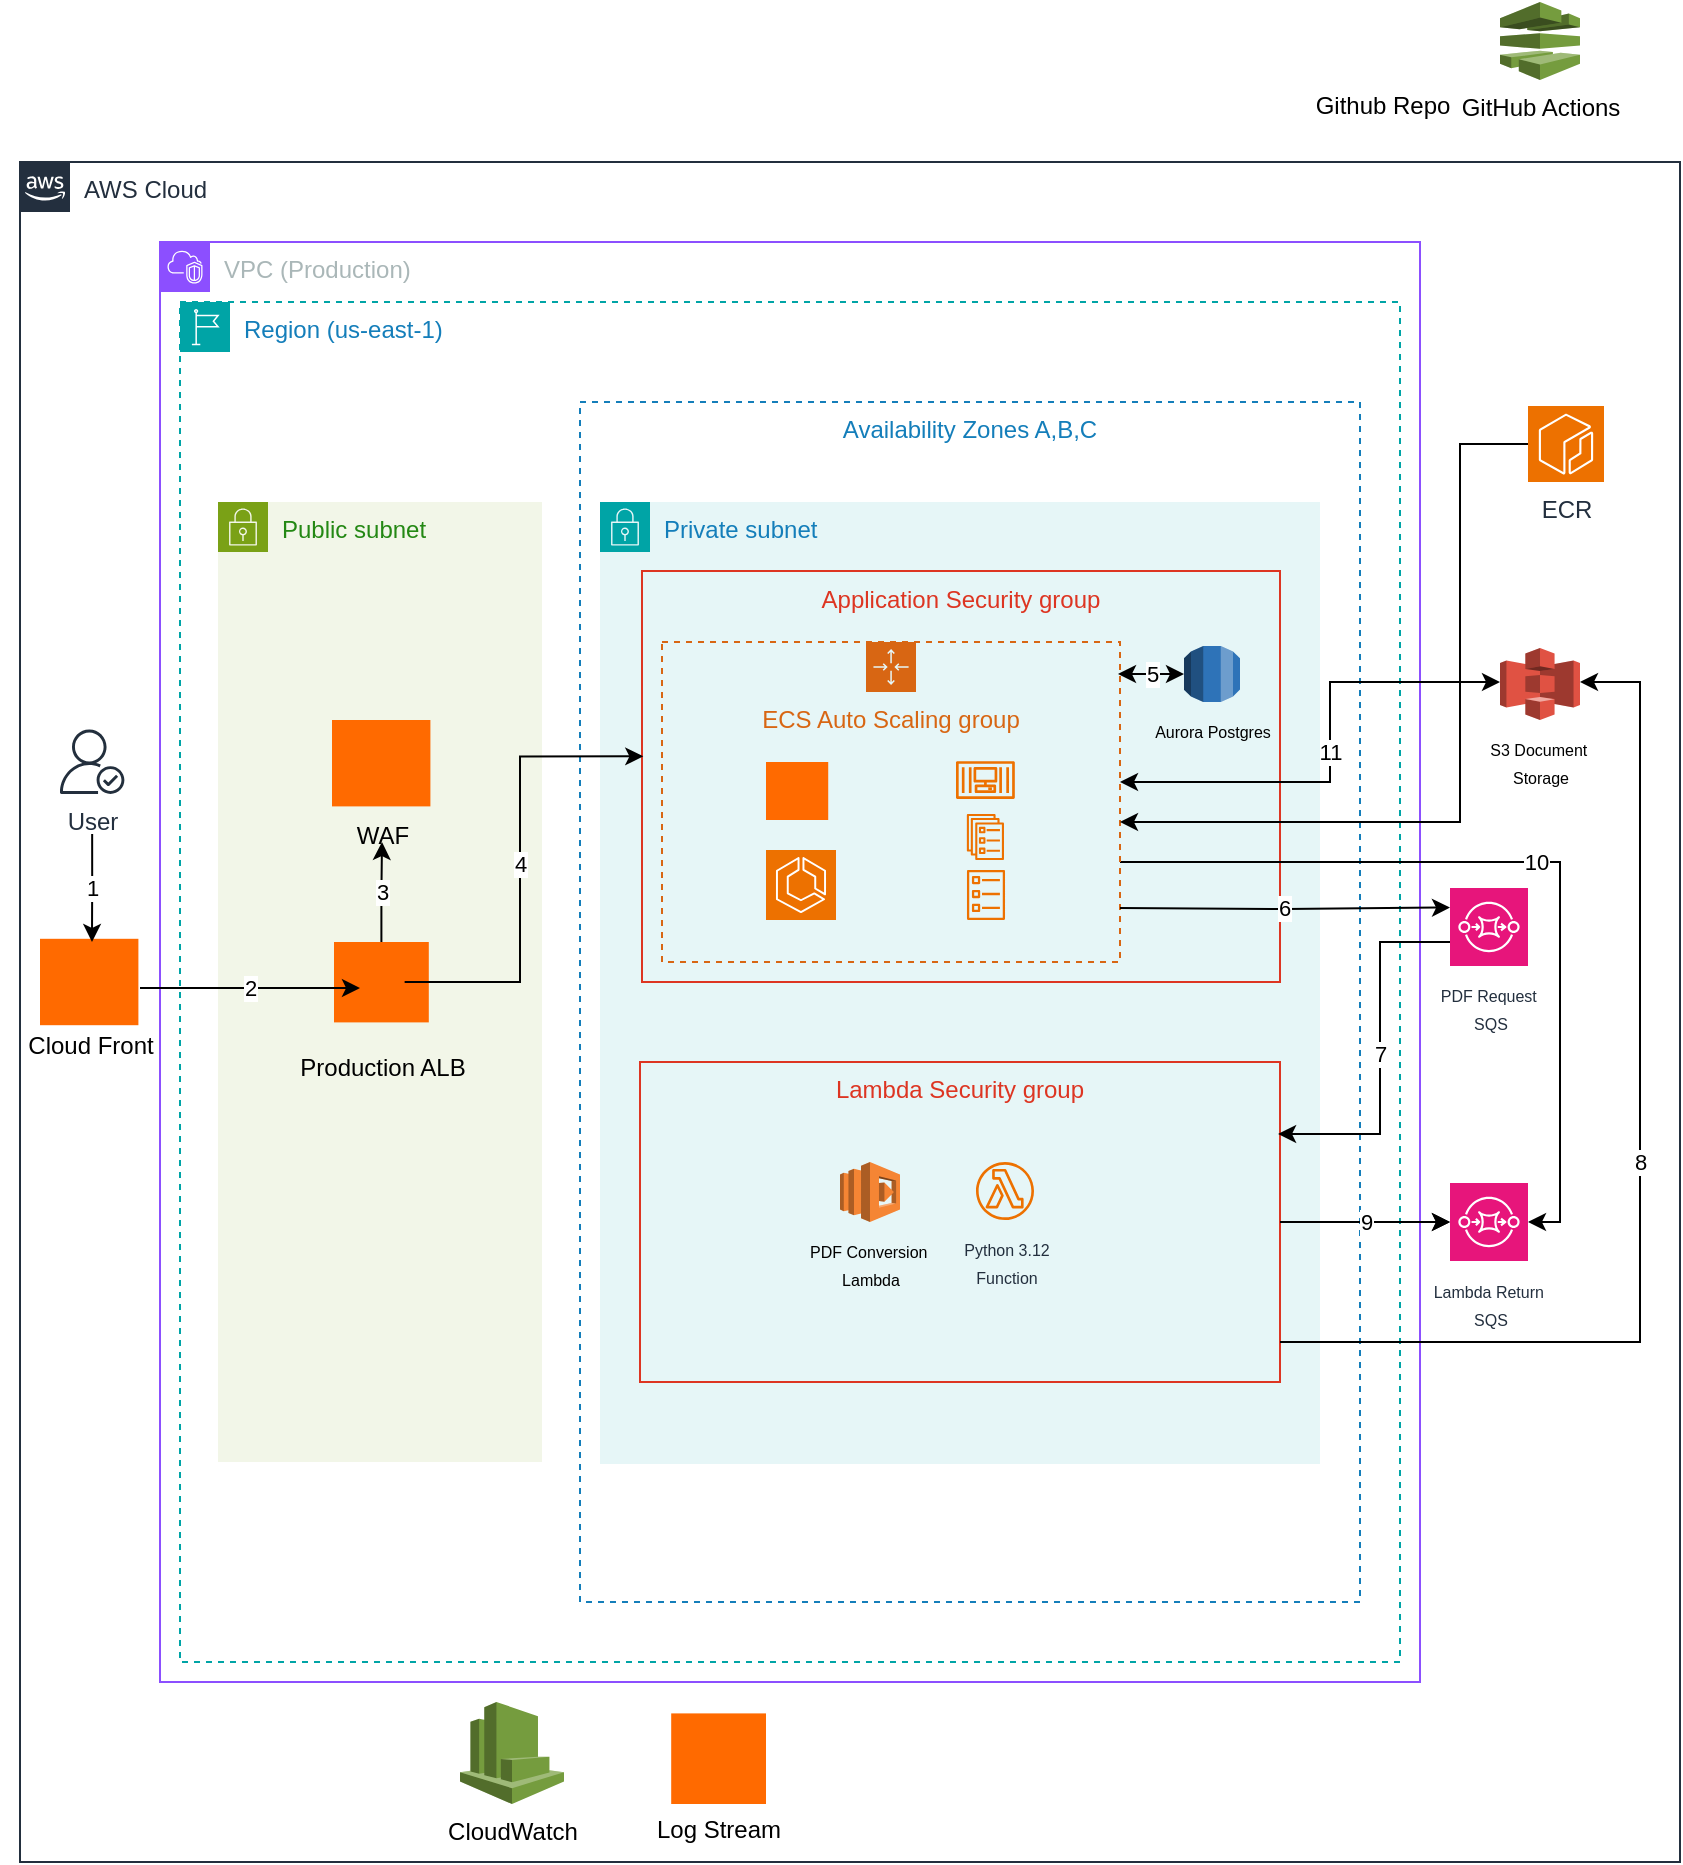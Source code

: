 <mxfile version="26.1.0">
  <diagram name="Page-1" id="8Ge6GmgyyvxhAvOCxHkT">
    <mxGraphModel dx="994" dy="601" grid="1" gridSize="10" guides="1" tooltips="1" connect="1" arrows="1" fold="1" page="1" pageScale="1" pageWidth="850" pageHeight="1100" math="0" shadow="0">
      <root>
        <mxCell id="0" />
        <mxCell id="1" parent="0" />
        <mxCell id="CgupaPKPlq7J9n2cMQ15-1" value="VPC (Production)" style="points=[[0,0],[0.25,0],[0.5,0],[0.75,0],[1,0],[1,0.25],[1,0.5],[1,0.75],[1,1],[0.75,1],[0.5,1],[0.25,1],[0,1],[0,0.75],[0,0.5],[0,0.25]];outlineConnect=0;gradientColor=none;html=1;whiteSpace=wrap;fontSize=12;fontStyle=0;container=1;pointerEvents=0;collapsible=0;recursiveResize=0;shape=mxgraph.aws4.group;grIcon=mxgraph.aws4.group_vpc2;strokeColor=#8C4FFF;fillColor=none;verticalAlign=top;align=left;spacingLeft=30;fontColor=#AAB7B8;dashed=0;" parent="1" vertex="1">
          <mxGeometry x="80" y="280" width="630" height="720" as="geometry" />
        </mxCell>
        <mxCell id="CgupaPKPlq7J9n2cMQ15-5" value="Region (us-east-1)" style="points=[[0,0],[0.25,0],[0.5,0],[0.75,0],[1,0],[1,0.25],[1,0.5],[1,0.75],[1,1],[0.75,1],[0.5,1],[0.25,1],[0,1],[0,0.75],[0,0.5],[0,0.25]];outlineConnect=0;gradientColor=none;html=1;whiteSpace=wrap;fontSize=12;fontStyle=0;container=1;pointerEvents=0;collapsible=0;recursiveResize=0;shape=mxgraph.aws4.group;grIcon=mxgraph.aws4.group_region;strokeColor=#00A4A6;fillColor=none;verticalAlign=top;align=left;spacingLeft=30;fontColor=#147EBA;dashed=1;" parent="CgupaPKPlq7J9n2cMQ15-1" vertex="1">
          <mxGeometry x="10" y="30" width="610" height="680" as="geometry" />
        </mxCell>
        <mxCell id="JH1Hoz44rYu4LudKy2ZQ-25" value="Github Repo" style="shape=image;html=1;verticalAlign=top;verticalLabelPosition=bottom;labelBackgroundColor=#ffffff;imageAspect=0;aspect=fixed;image=https://cdn4.iconfinder.com/data/icons/ionicons/512/icon-social-github-128.png" vertex="1" parent="1">
          <mxGeometry x="671.6" y="160" width="38.4" height="38.4" as="geometry" />
        </mxCell>
        <mxCell id="JH1Hoz44rYu4LudKy2ZQ-26" value="GitHub Actions&lt;div&gt;&lt;br&gt;&lt;/div&gt;" style="outlineConnect=0;dashed=0;verticalLabelPosition=bottom;verticalAlign=top;align=center;html=1;shape=mxgraph.aws3.codepipeline;fillColor=#759C3E;gradientColor=none;" vertex="1" parent="1">
          <mxGeometry x="750" y="160" width="40" height="39" as="geometry" />
        </mxCell>
        <mxCell id="JH1Hoz44rYu4LudKy2ZQ-27" value="AWS Cloud" style="points=[[0,0],[0.25,0],[0.5,0],[0.75,0],[1,0],[1,0.25],[1,0.5],[1,0.75],[1,1],[0.75,1],[0.5,1],[0.25,1],[0,1],[0,0.75],[0,0.5],[0,0.25]];outlineConnect=0;gradientColor=none;html=1;whiteSpace=wrap;fontSize=12;fontStyle=0;container=1;pointerEvents=0;collapsible=0;recursiveResize=0;shape=mxgraph.aws4.group;grIcon=mxgraph.aws4.group_aws_cloud_alt;strokeColor=#232F3E;fillColor=none;verticalAlign=top;align=left;spacingLeft=30;fontColor=#232F3E;dashed=0;" vertex="1" parent="1">
          <mxGeometry x="10" y="240" width="830" height="850" as="geometry" />
        </mxCell>
        <mxCell id="JH1Hoz44rYu4LudKy2ZQ-45" value="Availability Zones A,B,C" style="fillColor=none;strokeColor=#147EBA;dashed=1;verticalAlign=top;fontStyle=0;fontColor=#147EBA;whiteSpace=wrap;html=1;" vertex="1" parent="JH1Hoz44rYu4LudKy2ZQ-27">
          <mxGeometry x="280" y="120" width="390" height="600" as="geometry" />
        </mxCell>
        <mxCell id="CgupaPKPlq7J9n2cMQ15-30" value="Private subnet" style="points=[[0,0],[0.25,0],[0.5,0],[0.75,0],[1,0],[1,0.25],[1,0.5],[1,0.75],[1,1],[0.75,1],[0.5,1],[0.25,1],[0,1],[0,0.75],[0,0.5],[0,0.25]];outlineConnect=0;gradientColor=none;html=1;whiteSpace=wrap;fontSize=12;fontStyle=0;container=1;pointerEvents=0;collapsible=0;recursiveResize=0;shape=mxgraph.aws4.group;grIcon=mxgraph.aws4.group_security_group;grStroke=0;strokeColor=#00A4A6;fillColor=#E6F6F7;verticalAlign=top;align=left;spacingLeft=30;fontColor=#147EBA;dashed=0;" parent="JH1Hoz44rYu4LudKy2ZQ-27" vertex="1">
          <mxGeometry x="290" y="170" width="360" height="481" as="geometry" />
        </mxCell>
        <mxCell id="CgupaPKPlq7J9n2cMQ15-31" value="Lambda Security group" style="fillColor=none;strokeColor=#DD3522;verticalAlign=top;fontStyle=0;fontColor=#DD3522;whiteSpace=wrap;html=1;" parent="CgupaPKPlq7J9n2cMQ15-30" vertex="1">
          <mxGeometry x="20" y="280" width="320" height="160" as="geometry" />
        </mxCell>
        <mxCell id="CgupaPKPlq7J9n2cMQ15-15" value="&lt;font style=&quot;font-size: 8px;&quot;&gt;PDF Conversion&amp;nbsp;&lt;/font&gt;&lt;div&gt;&lt;font style=&quot;font-size: 8px;&quot;&gt;Lambda&lt;/font&gt;&lt;/div&gt;" style="outlineConnect=0;dashed=0;verticalLabelPosition=bottom;verticalAlign=top;align=center;html=1;shape=mxgraph.aws3.lambda;fillColor=#F58534;gradientColor=none;" parent="CgupaPKPlq7J9n2cMQ15-30" vertex="1">
          <mxGeometry x="120" y="330" width="30" height="30" as="geometry" />
        </mxCell>
        <mxCell id="CgupaPKPlq7J9n2cMQ15-17" value="&lt;font style=&quot;font-size: 8px;&quot;&gt;Python 3.12&lt;/font&gt;&lt;div&gt;&lt;font style=&quot;font-size: 8px;&quot;&gt;Function&lt;/font&gt;&lt;/div&gt;" style="sketch=0;outlineConnect=0;fontColor=#232F3E;gradientColor=none;fillColor=#ED7100;strokeColor=none;dashed=0;verticalLabelPosition=bottom;verticalAlign=top;align=center;html=1;fontSize=12;fontStyle=0;aspect=fixed;pointerEvents=1;shape=mxgraph.aws4.lambda_function;" parent="CgupaPKPlq7J9n2cMQ15-30" vertex="1">
          <mxGeometry x="188" y="330" width="29" height="29" as="geometry" />
        </mxCell>
        <mxCell id="CgupaPKPlq7J9n2cMQ15-9" value="Application Security group" style="fillColor=none;strokeColor=#DD3522;verticalAlign=top;fontStyle=0;fontColor=#DD3522;whiteSpace=wrap;html=1;" parent="JH1Hoz44rYu4LudKy2ZQ-27" vertex="1">
          <mxGeometry x="311" y="204.5" width="319" height="205.5" as="geometry" />
        </mxCell>
        <mxCell id="CgupaPKPlq7J9n2cMQ15-13" value="&lt;font style=&quot;font-size: 8px;&quot;&gt;PDF Request&amp;nbsp;&lt;/font&gt;&lt;div&gt;&lt;font style=&quot;font-size: 8px;&quot;&gt;SQS&lt;/font&gt;&lt;/div&gt;" style="sketch=0;points=[[0,0,0],[0.25,0,0],[0.5,0,0],[0.75,0,0],[1,0,0],[0,1,0],[0.25,1,0],[0.5,1,0],[0.75,1,0],[1,1,0],[0,0.25,0],[0,0.5,0],[0,0.75,0],[1,0.25,0],[1,0.5,0],[1,0.75,0]];outlineConnect=0;fontColor=#232F3E;fillColor=#E7157B;strokeColor=#ffffff;dashed=0;verticalLabelPosition=bottom;verticalAlign=top;align=center;html=1;fontSize=12;fontStyle=0;aspect=fixed;shape=mxgraph.aws4.resourceIcon;resIcon=mxgraph.aws4.sqs;" parent="JH1Hoz44rYu4LudKy2ZQ-27" vertex="1">
          <mxGeometry x="715" y="363" width="39" height="39" as="geometry" />
        </mxCell>
        <mxCell id="JH1Hoz44rYu4LudKy2ZQ-55" value="10" style="edgeStyle=orthogonalEdgeStyle;rounded=0;orthogonalLoop=1;jettySize=auto;html=1;exitX=1;exitY=0.5;exitDx=0;exitDy=0;exitPerimeter=0;startArrow=classic;startFill=1;endArrow=none;" edge="1" parent="JH1Hoz44rYu4LudKy2ZQ-27" source="CgupaPKPlq7J9n2cMQ15-14" target="JH1Hoz44rYu4LudKy2ZQ-37">
          <mxGeometry relative="1" as="geometry">
            <mxPoint x="792" y="530" as="sourcePoint" />
            <mxPoint x="549.0" y="320" as="targetPoint" />
            <Array as="points">
              <mxPoint x="770" y="530" />
              <mxPoint x="770" y="350" />
            </Array>
          </mxGeometry>
        </mxCell>
        <mxCell id="CgupaPKPlq7J9n2cMQ15-14" value="&lt;font style=&quot;font-size: 8px;&quot;&gt;Lambda Return&amp;nbsp;&lt;/font&gt;&lt;div&gt;&lt;font style=&quot;font-size: 8px;&quot;&gt;SQS&lt;/font&gt;&lt;/div&gt;" style="sketch=0;points=[[0,0,0],[0.25,0,0],[0.5,0,0],[0.75,0,0],[1,0,0],[0,1,0],[0.25,1,0],[0.5,1,0],[0.75,1,0],[1,1,0],[0,0.25,0],[0,0.5,0],[0,0.75,0],[1,0.25,0],[1,0.5,0],[1,0.75,0]];outlineConnect=0;fontColor=#232F3E;fillColor=#E7157B;strokeColor=#ffffff;dashed=0;verticalLabelPosition=bottom;verticalAlign=top;align=center;html=1;fontSize=12;fontStyle=0;aspect=fixed;shape=mxgraph.aws4.resourceIcon;resIcon=mxgraph.aws4.sqs;" parent="JH1Hoz44rYu4LudKy2ZQ-27" vertex="1">
          <mxGeometry x="715" y="510.5" width="39" height="39" as="geometry" />
        </mxCell>
        <mxCell id="JH1Hoz44rYu4LudKy2ZQ-59" value="11" style="edgeStyle=orthogonalEdgeStyle;rounded=0;orthogonalLoop=1;jettySize=auto;html=1;startArrow=classic;startFill=1;" edge="1" parent="JH1Hoz44rYu4LudKy2ZQ-27" source="CgupaPKPlq7J9n2cMQ15-12" target="JH1Hoz44rYu4LudKy2ZQ-37">
          <mxGeometry relative="1" as="geometry">
            <Array as="points">
              <mxPoint x="655" y="260" />
              <mxPoint x="655" y="310" />
            </Array>
            <mxPoint as="offset" />
          </mxGeometry>
        </mxCell>
        <mxCell id="CgupaPKPlq7J9n2cMQ15-12" value="&lt;font style=&quot;font-size: 8px;&quot;&gt;S3 Document&amp;nbsp;&lt;/font&gt;&lt;div&gt;&lt;font style=&quot;font-size: 8px;&quot;&gt;Storage&lt;/font&gt;&lt;/div&gt;" style="outlineConnect=0;dashed=0;verticalLabelPosition=bottom;verticalAlign=top;align=center;html=1;shape=mxgraph.aws3.s3;fillColor=#E05243;gradientColor=none;" parent="JH1Hoz44rYu4LudKy2ZQ-27" vertex="1">
          <mxGeometry x="740" y="243" width="40" height="36" as="geometry" />
        </mxCell>
        <mxCell id="CgupaPKPlq7J9n2cMQ15-32" value="&lt;font style=&quot;font-size: 8px;&quot;&gt;Aurora Postgres&lt;/font&gt;" style="outlineConnect=0;dashed=0;verticalLabelPosition=bottom;verticalAlign=top;align=center;html=1;shape=mxgraph.aws3.rds;fillColor=#2E73B8;gradientColor=none;" parent="JH1Hoz44rYu4LudKy2ZQ-27" vertex="1">
          <mxGeometry x="582" y="242" width="28" height="28" as="geometry" />
        </mxCell>
        <mxCell id="CgupaPKPlq7J9n2cMQ15-7" value="Public subnet" style="points=[[0,0],[0.25,0],[0.5,0],[0.75,0],[1,0],[1,0.25],[1,0.5],[1,0.75],[1,1],[0.75,1],[0.5,1],[0.25,1],[0,1],[0,0.75],[0,0.5],[0,0.25]];outlineConnect=0;gradientColor=none;html=1;whiteSpace=wrap;fontSize=12;fontStyle=0;container=1;pointerEvents=0;collapsible=0;recursiveResize=0;shape=mxgraph.aws4.group;grIcon=mxgraph.aws4.group_security_group;grStroke=0;strokeColor=#7AA116;fillColor=#F2F6E8;verticalAlign=top;align=left;spacingLeft=30;fontColor=#248814;dashed=0;" parent="JH1Hoz44rYu4LudKy2ZQ-27" vertex="1">
          <mxGeometry x="99" y="170" width="162" height="480" as="geometry" />
        </mxCell>
        <mxCell id="JH1Hoz44rYu4LudKy2ZQ-64" value="3" style="edgeStyle=orthogonalEdgeStyle;rounded=0;orthogonalLoop=1;jettySize=auto;html=1;" edge="1" parent="CgupaPKPlq7J9n2cMQ15-7" source="JH1Hoz44rYu4LudKy2ZQ-39">
          <mxGeometry relative="1" as="geometry">
            <mxPoint x="82" y="170" as="targetPoint" />
          </mxGeometry>
        </mxCell>
        <mxCell id="JH1Hoz44rYu4LudKy2ZQ-39" value="&lt;div&gt;&lt;br&gt;&lt;/div&gt;&lt;div&gt;&lt;br&gt;&lt;/div&gt;&lt;div&gt;&lt;br&gt;&lt;/div&gt;&lt;div&gt;&lt;br&gt;&lt;/div&gt;&lt;div&gt;&lt;br&gt;&lt;/div&gt;&lt;div&gt;&lt;br&gt;&lt;/div&gt;&lt;div&gt;Production ALB&lt;/div&gt;" style="points=[];aspect=fixed;html=1;align=center;shadow=0;dashed=0;fillColor=#FF6A00;strokeColor=none;shape=mxgraph.alibaba_cloud.alb_application_load_balancer_01;" vertex="1" parent="CgupaPKPlq7J9n2cMQ15-7">
          <mxGeometry x="58" y="220" width="47.4" height="40.2" as="geometry" />
        </mxCell>
        <mxCell id="JH1Hoz44rYu4LudKy2ZQ-61" value="&lt;div&gt;&lt;br&gt;&lt;/div&gt;&lt;div&gt;&lt;br&gt;&lt;/div&gt;&lt;div&gt;&lt;br&gt;&lt;/div&gt;&lt;div&gt;&lt;br&gt;&lt;/div&gt;&lt;div&gt;&lt;br&gt;&lt;/div&gt;&lt;div&gt;WAF&lt;/div&gt;" style="points=[];aspect=fixed;html=1;align=center;shadow=0;dashed=0;fillColor=#FF6A00;strokeColor=none;shape=mxgraph.alibaba_cloud.waf_web_application_firewall;" vertex="1" parent="CgupaPKPlq7J9n2cMQ15-7">
          <mxGeometry x="57" y="109" width="49.2" height="43.2" as="geometry" />
        </mxCell>
        <mxCell id="JH1Hoz44rYu4LudKy2ZQ-31" value="" style="sketch=0;points=[[0,0,0],[0.25,0,0],[0.5,0,0],[0.75,0,0],[1,0,0],[0,1,0],[0.25,1,0],[0.5,1,0],[0.75,1,0],[1,1,0],[0,0.25,0],[0,0.5,0],[0,0.75,0],[1,0.25,0],[1,0.5,0],[1,0.75,0]];outlineConnect=0;fontColor=#232F3E;fillColor=#ED7100;strokeColor=#ffffff;dashed=0;verticalLabelPosition=bottom;verticalAlign=top;align=center;html=1;fontSize=12;fontStyle=0;aspect=fixed;shape=mxgraph.aws4.resourceIcon;resIcon=mxgraph.aws4.ecs;" vertex="1" parent="JH1Hoz44rYu4LudKy2ZQ-27">
          <mxGeometry x="373" y="344" width="35" height="35" as="geometry" />
        </mxCell>
        <mxCell id="JH1Hoz44rYu4LudKy2ZQ-33" value="&lt;blockquote style=&quot;margin: 0px 0px 0px 40px; border: medium; padding: 0px;&quot;&gt;&lt;blockquote style=&quot;margin: 0px 0px 0px 40px; border: medium; padding: 0px;&quot;&gt;&lt;blockquote style=&quot;margin: 0px 0px 0px 40px; border: medium; padding: 0px;&quot;&gt;&lt;font style=&quot;font-size: 8px;&quot;&gt;&amp;nbsp; &amp;nbsp;&lt;/font&gt;&lt;/blockquote&gt;&lt;/blockquote&gt;&lt;/blockquote&gt;" style="points=[];aspect=fixed;html=1;align=right;shadow=0;dashed=0;fillColor=#FF6A00;strokeColor=none;shape=mxgraph.alibaba_cloud.ecs_elastic_compute_service;" vertex="1" parent="JH1Hoz44rYu4LudKy2ZQ-27">
          <mxGeometry x="373" y="300" width="31.11" height="29" as="geometry" />
        </mxCell>
        <mxCell id="JH1Hoz44rYu4LudKy2ZQ-34" value="" style="sketch=0;outlineConnect=0;fontColor=#232F3E;gradientColor=none;fillColor=#ED7100;strokeColor=none;dashed=0;verticalLabelPosition=bottom;verticalAlign=top;align=right;html=1;fontSize=12;fontStyle=0;aspect=fixed;pointerEvents=1;shape=mxgraph.aws4.container_3;" vertex="1" parent="JH1Hoz44rYu4LudKy2ZQ-27">
          <mxGeometry x="468" y="299.51" width="29.41" height="18.99" as="geometry" />
        </mxCell>
        <mxCell id="JH1Hoz44rYu4LudKy2ZQ-35" value="" style="sketch=0;outlineConnect=0;fontColor=#232F3E;gradientColor=none;fillColor=#ED7100;strokeColor=none;dashed=0;verticalLabelPosition=bottom;verticalAlign=top;align=center;html=1;fontSize=12;fontStyle=0;aspect=fixed;pointerEvents=1;shape=mxgraph.aws4.ecs_service;" vertex="1" parent="JH1Hoz44rYu4LudKy2ZQ-27">
          <mxGeometry x="473.36" y="326" width="18.69" height="23" as="geometry" />
        </mxCell>
        <mxCell id="JH1Hoz44rYu4LudKy2ZQ-36" value="" style="sketch=0;outlineConnect=0;fontColor=#232F3E;gradientColor=none;fillColor=#ED7100;strokeColor=none;dashed=0;verticalLabelPosition=bottom;verticalAlign=top;align=center;html=1;fontSize=12;fontStyle=0;aspect=fixed;pointerEvents=1;shape=mxgraph.aws4.ecs_task;" vertex="1" parent="JH1Hoz44rYu4LudKy2ZQ-27">
          <mxGeometry x="473.36" y="354" width="19.28" height="25" as="geometry" />
        </mxCell>
        <mxCell id="JH1Hoz44rYu4LudKy2ZQ-37" value="ECS Auto Scaling group" style="points=[[0,0],[0.25,0],[0.5,0],[0.75,0],[1,0],[1,0.25],[1,0.5],[1,0.75],[1,1],[0.75,1],[0.5,1],[0.25,1],[0,1],[0,0.75],[0,0.5],[0,0.25]];outlineConnect=0;gradientColor=none;html=1;whiteSpace=wrap;fontSize=12;fontStyle=0;container=1;pointerEvents=0;collapsible=0;recursiveResize=0;shape=mxgraph.aws4.groupCenter;grIcon=mxgraph.aws4.group_auto_scaling_group;grStroke=1;strokeColor=#D86613;fillColor=none;verticalAlign=top;align=center;fontColor=#D86613;dashed=1;spacingTop=25;" vertex="1" parent="JH1Hoz44rYu4LudKy2ZQ-27">
          <mxGeometry x="321" y="240" width="229" height="160" as="geometry" />
        </mxCell>
        <mxCell id="JH1Hoz44rYu4LudKy2ZQ-2" value="" style="points=[];aspect=fixed;html=1;align=center;shadow=0;dashed=0;fillColor=#FF6A00;strokeColor=none;shape=mxgraph.alibaba_cloud.waf_web_application_firewall;" vertex="1" parent="JH1Hoz44rYu4LudKy2ZQ-27">
          <mxGeometry x="10" y="388.4" width="49.2" height="43.2" as="geometry" />
        </mxCell>
        <mxCell id="JH1Hoz44rYu4LudKy2ZQ-48" value="4" style="edgeStyle=orthogonalEdgeStyle;rounded=0;orthogonalLoop=1;jettySize=auto;html=1;entryX=0.002;entryY=0.451;entryDx=0;entryDy=0;entryPerimeter=0;startArrow=none;startFill=0;exitX=0.745;exitY=0.498;exitDx=0;exitDy=0;exitPerimeter=0;" edge="1" parent="JH1Hoz44rYu4LudKy2ZQ-27" source="JH1Hoz44rYu4LudKy2ZQ-39" target="CgupaPKPlq7J9n2cMQ15-9">
          <mxGeometry x="0.002" relative="1" as="geometry">
            <Array as="points">
              <mxPoint x="250" y="410" />
              <mxPoint x="250" y="297" />
            </Array>
            <mxPoint as="offset" />
          </mxGeometry>
        </mxCell>
        <mxCell id="JH1Hoz44rYu4LudKy2ZQ-52" value="6" style="edgeStyle=orthogonalEdgeStyle;rounded=0;orthogonalLoop=1;jettySize=auto;html=1;entryX=0;entryY=0.25;entryDx=0;entryDy=0;entryPerimeter=0;" edge="1" parent="JH1Hoz44rYu4LudKy2ZQ-27" target="CgupaPKPlq7J9n2cMQ15-13">
          <mxGeometry x="-0.004" relative="1" as="geometry">
            <mxPoint x="550" y="373" as="sourcePoint" />
            <mxPoint x="747" y="373" as="targetPoint" />
            <mxPoint as="offset" />
          </mxGeometry>
        </mxCell>
        <mxCell id="JH1Hoz44rYu4LudKy2ZQ-53" style="edgeStyle=orthogonalEdgeStyle;rounded=0;orthogonalLoop=1;jettySize=auto;html=1;entryX=0;entryY=0.5;entryDx=0;entryDy=0;entryPerimeter=0;" edge="1" parent="JH1Hoz44rYu4LudKy2ZQ-27" source="CgupaPKPlq7J9n2cMQ15-31" target="CgupaPKPlq7J9n2cMQ15-14">
          <mxGeometry relative="1" as="geometry" />
        </mxCell>
        <mxCell id="JH1Hoz44rYu4LudKy2ZQ-54" value="7" style="edgeStyle=orthogonalEdgeStyle;rounded=0;orthogonalLoop=1;jettySize=auto;html=1;entryX=0.997;entryY=0.225;entryDx=0;entryDy=0;entryPerimeter=0;" edge="1" parent="JH1Hoz44rYu4LudKy2ZQ-27" source="CgupaPKPlq7J9n2cMQ15-13" target="CgupaPKPlq7J9n2cMQ15-31">
          <mxGeometry relative="1" as="geometry">
            <Array as="points">
              <mxPoint x="680" y="390" />
              <mxPoint x="680" y="486" />
            </Array>
          </mxGeometry>
        </mxCell>
        <mxCell id="JH1Hoz44rYu4LudKy2ZQ-56" value="9" style="edgeStyle=orthogonalEdgeStyle;rounded=0;orthogonalLoop=1;jettySize=auto;html=1;" edge="1" parent="JH1Hoz44rYu4LudKy2ZQ-27" source="CgupaPKPlq7J9n2cMQ15-31" target="CgupaPKPlq7J9n2cMQ15-14">
          <mxGeometry relative="1" as="geometry" />
        </mxCell>
        <mxCell id="JH1Hoz44rYu4LudKy2ZQ-57" value="8" style="edgeStyle=orthogonalEdgeStyle;rounded=0;orthogonalLoop=1;jettySize=auto;html=1;" edge="1" parent="JH1Hoz44rYu4LudKy2ZQ-27" source="CgupaPKPlq7J9n2cMQ15-31">
          <mxGeometry relative="1" as="geometry">
            <mxPoint x="780" y="260" as="targetPoint" />
            <Array as="points">
              <mxPoint x="810" y="590" />
              <mxPoint x="810" y="260" />
            </Array>
          </mxGeometry>
        </mxCell>
        <mxCell id="JH1Hoz44rYu4LudKy2ZQ-60" value="CloudWatch" style="outlineConnect=0;dashed=0;verticalLabelPosition=bottom;verticalAlign=top;align=center;html=1;shape=mxgraph.aws3.cloudwatch;fillColor=#759C3E;gradientColor=none;" vertex="1" parent="JH1Hoz44rYu4LudKy2ZQ-27">
          <mxGeometry x="220" y="770" width="52" height="51" as="geometry" />
        </mxCell>
        <mxCell id="JH1Hoz44rYu4LudKy2ZQ-62" value="ECR" style="sketch=0;points=[[0,0,0],[0.25,0,0],[0.5,0,0],[0.75,0,0],[1,0,0],[0,1,0],[0.25,1,0],[0.5,1,0],[0.75,1,0],[1,1,0],[0,0.25,0],[0,0.5,0],[0,0.75,0],[1,0.25,0],[1,0.5,0],[1,0.75,0]];outlineConnect=0;fontColor=#232F3E;fillColor=#ED7100;strokeColor=#ffffff;dashed=0;verticalLabelPosition=bottom;verticalAlign=top;align=center;html=1;fontSize=12;fontStyle=0;aspect=fixed;shape=mxgraph.aws4.resourceIcon;resIcon=mxgraph.aws4.ecr;" vertex="1" parent="JH1Hoz44rYu4LudKy2ZQ-27">
          <mxGeometry x="754" y="122" width="38" height="38" as="geometry" />
        </mxCell>
        <mxCell id="JH1Hoz44rYu4LudKy2ZQ-63" style="edgeStyle=orthogonalEdgeStyle;rounded=0;orthogonalLoop=1;jettySize=auto;html=1;" edge="1" parent="JH1Hoz44rYu4LudKy2ZQ-27" source="JH1Hoz44rYu4LudKy2ZQ-62" target="JH1Hoz44rYu4LudKy2ZQ-37">
          <mxGeometry relative="1" as="geometry">
            <Array as="points">
              <mxPoint x="720" y="141" />
              <mxPoint x="720" y="330" />
            </Array>
          </mxGeometry>
        </mxCell>
        <mxCell id="JH1Hoz44rYu4LudKy2ZQ-65" value="User" style="sketch=0;outlineConnect=0;fontColor=#232F3E;gradientColor=none;fillColor=#232F3D;strokeColor=none;dashed=0;verticalLabelPosition=bottom;verticalAlign=top;align=center;html=1;fontSize=12;fontStyle=0;aspect=fixed;pointerEvents=1;shape=mxgraph.aws4.authenticated_user;" vertex="1" parent="JH1Hoz44rYu4LudKy2ZQ-27">
          <mxGeometry x="20" y="283.8" width="32.2" height="32.2" as="geometry" />
        </mxCell>
        <mxCell id="JH1Hoz44rYu4LudKy2ZQ-69" value="5" style="edgeStyle=orthogonalEdgeStyle;rounded=0;orthogonalLoop=1;jettySize=auto;html=1;startArrow=classic;startFill=1;endArrow=classic;endFill=1;" edge="1" parent="JH1Hoz44rYu4LudKy2ZQ-27" source="CgupaPKPlq7J9n2cMQ15-32">
          <mxGeometry relative="1" as="geometry">
            <mxPoint x="549" y="256" as="targetPoint" />
            <Array as="points">
              <mxPoint x="549" y="256" />
            </Array>
          </mxGeometry>
        </mxCell>
        <mxCell id="JH1Hoz44rYu4LudKy2ZQ-70" value="&lt;div&gt;&lt;br&gt;&lt;/div&gt;&lt;div&gt;&lt;br&gt;&lt;/div&gt;&lt;div&gt;&lt;br&gt;&lt;/div&gt;&lt;div&gt;&lt;br&gt;&lt;/div&gt;&lt;div&gt;&lt;br&gt;&lt;/div&gt;&lt;div&gt;Log Stream&lt;/div&gt;" style="points=[];aspect=fixed;html=1;align=center;shadow=0;dashed=0;fillColor=#FF6A00;strokeColor=none;shape=mxgraph.alibaba_cloud.log_streaming;" vertex="1" parent="JH1Hoz44rYu4LudKy2ZQ-27">
          <mxGeometry x="325.6" y="775.7" width="47.4" height="45.3" as="geometry" />
        </mxCell>
        <mxCell id="JH1Hoz44rYu4LudKy2ZQ-43" value="&lt;br&gt;&lt;div&gt;&lt;br&gt;&lt;/div&gt;&lt;div&gt;&lt;br&gt;&lt;/div&gt;&lt;div&gt;&lt;br&gt;&lt;/div&gt;&lt;div&gt;Cloud Front&lt;/div&gt;" style="text;html=1;align=center;verticalAlign=middle;resizable=0;points=[];autosize=1;strokeColor=none;fillColor=none;" vertex="1" parent="1">
          <mxGeometry y="613" width="90" height="80" as="geometry" />
        </mxCell>
        <mxCell id="JH1Hoz44rYu4LudKy2ZQ-47" value="2" style="edgeStyle=orthogonalEdgeStyle;rounded=0;orthogonalLoop=1;jettySize=auto;html=1;startArrow=none;startFill=0;" edge="1" parent="1">
          <mxGeometry relative="1" as="geometry">
            <mxPoint x="70" y="653" as="sourcePoint" />
            <mxPoint x="180" y="653" as="targetPoint" />
          </mxGeometry>
        </mxCell>
        <mxCell id="JH1Hoz44rYu4LudKy2ZQ-68" value="1" style="edgeStyle=orthogonalEdgeStyle;rounded=0;orthogonalLoop=1;jettySize=auto;html=1;labelBorderColor=none;" edge="1" parent="1">
          <mxGeometry relative="1" as="geometry">
            <mxPoint x="46.08" y="576.0" as="sourcePoint" />
            <mxPoint x="46" y="630" as="targetPoint" />
            <Array as="points">
              <mxPoint x="46" y="600" />
              <mxPoint x="46" y="600" />
            </Array>
          </mxGeometry>
        </mxCell>
      </root>
    </mxGraphModel>
  </diagram>
</mxfile>

